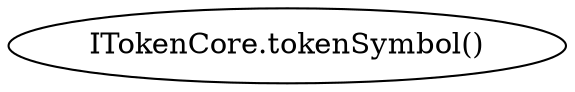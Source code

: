 digraph "" {
	graph [bb="0,0,236.08,36"];
	node [label="\N"];
	"ITokenCore.tokenSymbol()"	 [height=0.5,
		pos="118.04,18",
		width=3.279];
}
digraph "" {
	graph [bb="0,0,236.08,36"];
	node [label="\N"];
	"ITokenCore.tokenSymbol()"	 [height=0.5,
		pos="118.04,18",
		width=3.279];
}
digraph "" {
	graph [bb="0,0,236.08,36"];
	node [label="\N"];
	"ITokenCore.tokenSymbol()"	 [height=0.5,
		pos="118.04,18",
		width=3.279];
}
digraph "" {
	graph [bb="0,0,236.08,36"];
	node [label="\N"];
	"ITokenCore.tokenSymbol()"	 [height=0.5,
		pos="118.04,18",
		width=3.279];
}
digraph "" {
	graph [bb="0,0,236.08,36"];
	node [label="\N"];
	"ITokenCore.tokenSymbol()"	 [height=0.5,
		pos="118.04,18",
		width=3.279];
}
